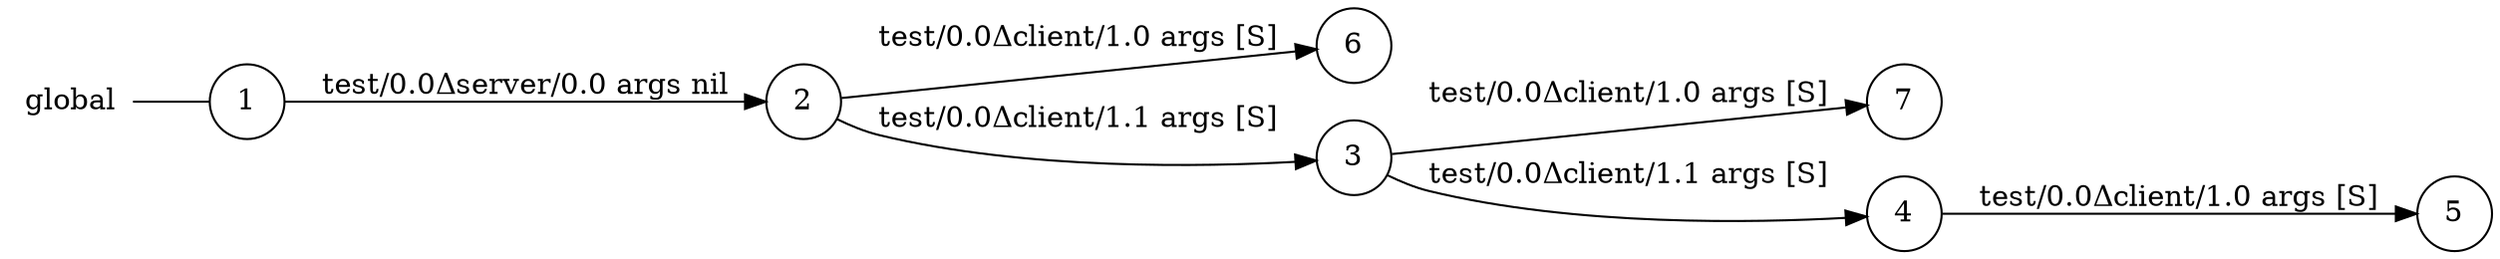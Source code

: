digraph global {
	rankdir="LR";
	n_0 [label="global", shape="plaintext"];
	n_1 [id="1", shape=circle, label="1"];
	n_0 -> n_1 [arrowhead=none];
	n_2 [id="7", shape=circle, label="7"];
	n_3 [id="4", shape=circle, label="4"];
	n_4 [id="6", shape=circle, label="6"];
	n_5 [id="3", shape=circle, label="3"];
	n_6 [id="2", shape=circle, label="2"];
	n_7 [id="5", shape=circle, label="5"];

	n_3 -> n_7 [id="[$e|3]", label="test/0.0Δclient/1.0 args [S]"];
	n_6 -> n_4 [id="[$e|4]", label="test/0.0Δclient/1.0 args [S]"];
	n_6 -> n_5 [id="[$e|1]", label="test/0.0Δclient/1.1 args [S]"];
	n_1 -> n_6 [id="[$e|0]", label="test/0.0Δserver/0.0 args nil"];
	n_5 -> n_2 [id="[$e|5]", label="test/0.0Δclient/1.0 args [S]"];
	n_5 -> n_3 [id="[$e|2]", label="test/0.0Δclient/1.1 args [S]"];
}
